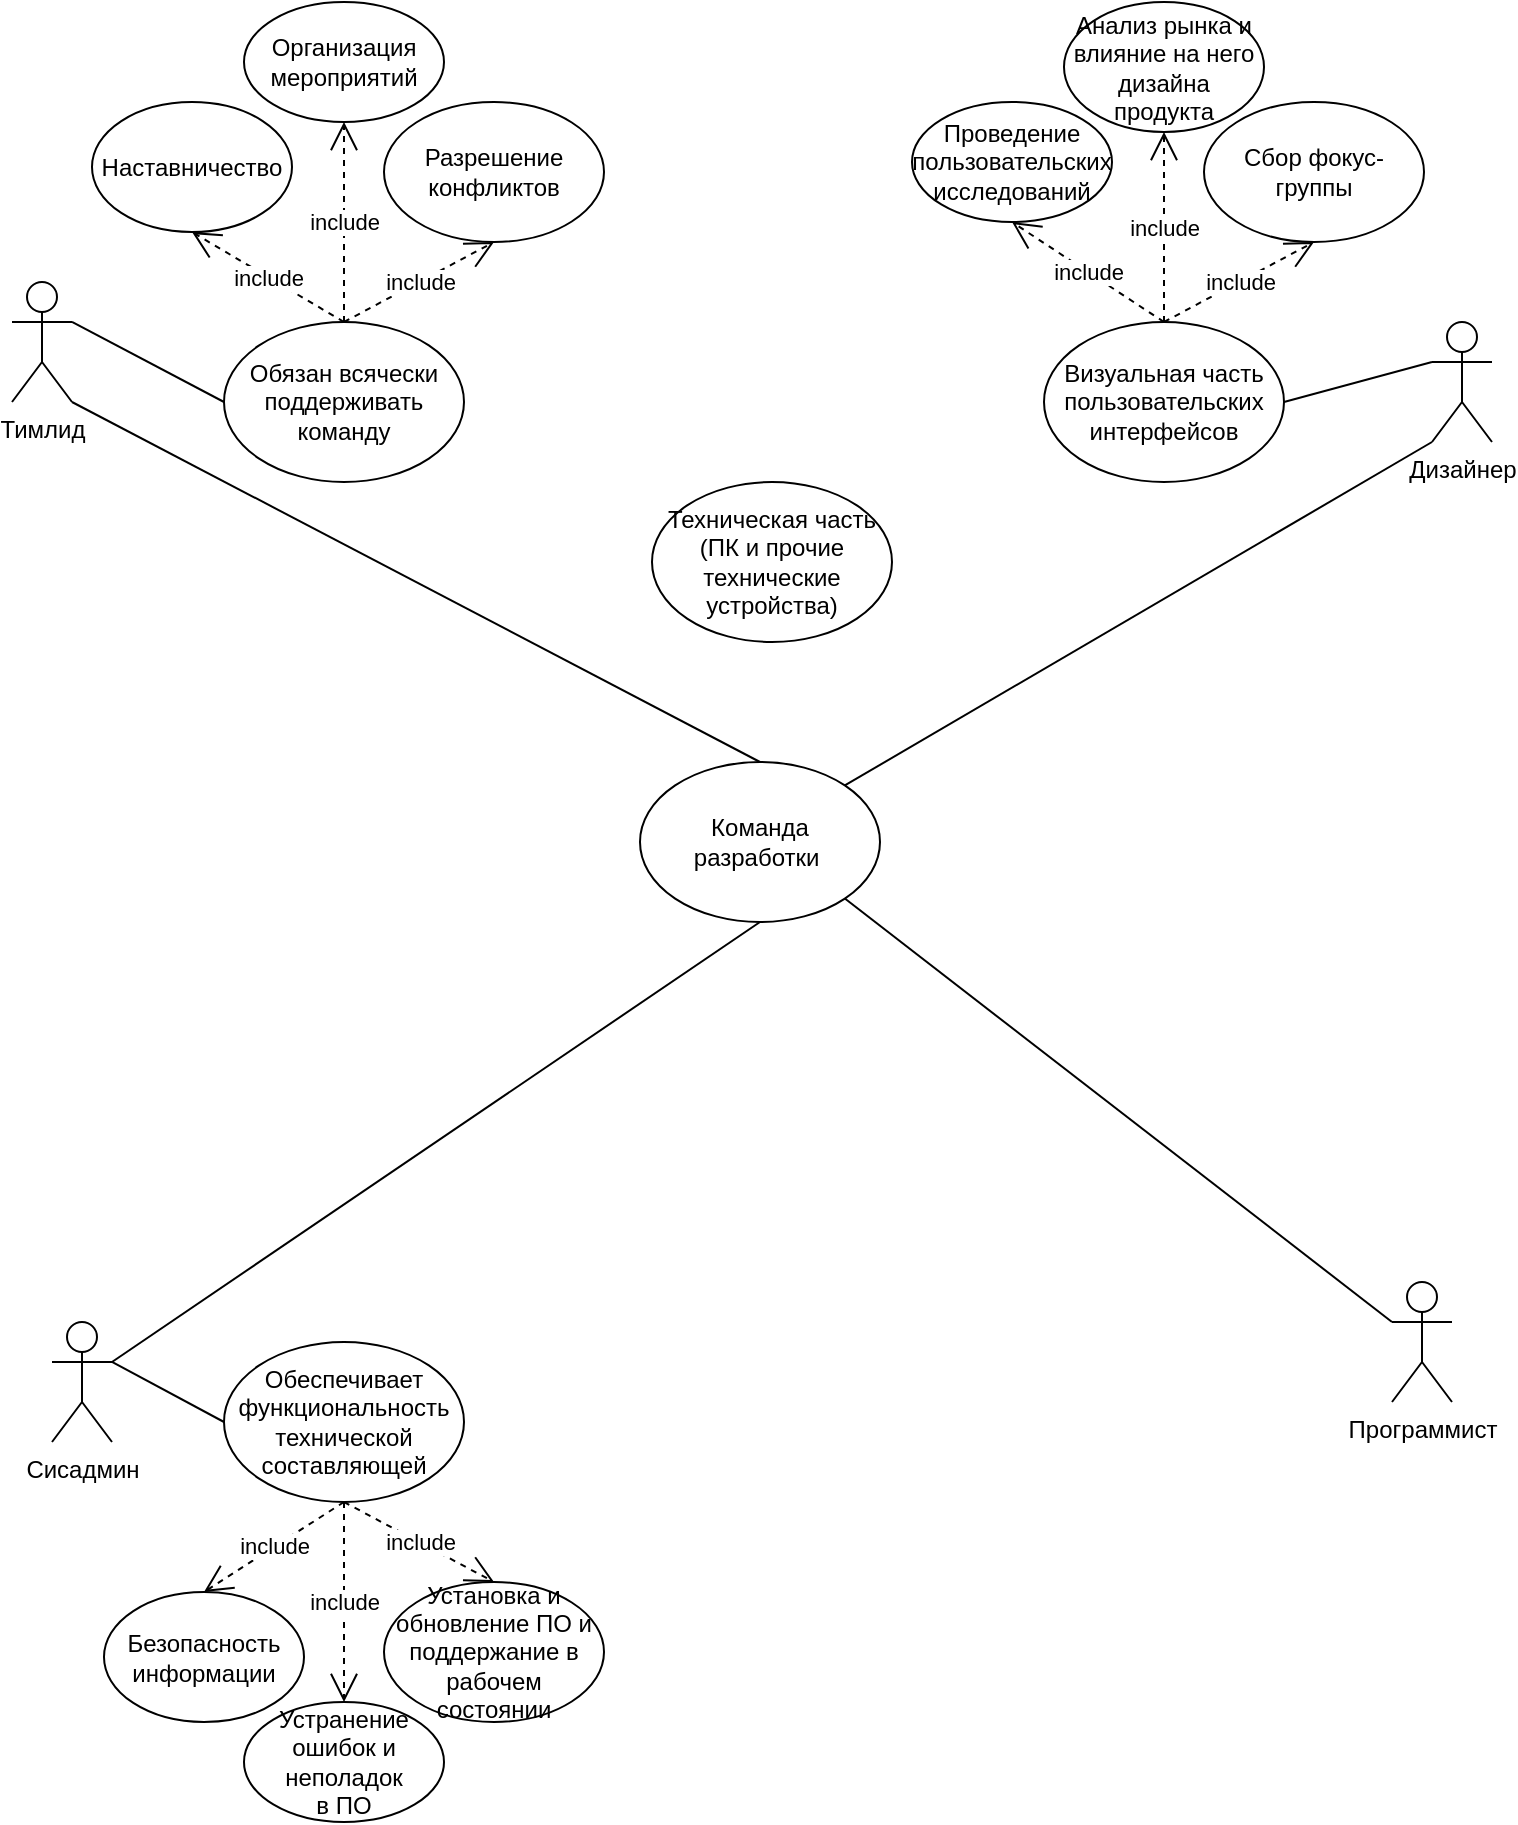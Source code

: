 <mxfile version="13.9.9" type="device"><diagram id="iwpt9NsGl_gN5Ko_nAZS" name="Страница 1"><mxGraphModel dx="1086" dy="636" grid="1" gridSize="10" guides="1" tooltips="1" connect="1" arrows="1" fold="1" page="1" pageScale="1" pageWidth="827" pageHeight="1169" math="0" shadow="0"><root><mxCell id="0"/><mxCell id="1" parent="0"/><mxCell id="MDGNC2rALRX8bBp4f5eT-30" style="rounded=0;orthogonalLoop=1;jettySize=auto;html=1;exitX=0;exitY=0.333;exitDx=0;exitDy=0;exitPerimeter=0;entryX=1;entryY=0.5;entryDx=0;entryDy=0;startArrow=none;startFill=0;endArrow=none;endFill=0;" edge="1" parent="1" source="MDGNC2rALRX8bBp4f5eT-3" target="MDGNC2rALRX8bBp4f5eT-22"><mxGeometry relative="1" as="geometry"/></mxCell><mxCell id="MDGNC2rALRX8bBp4f5eT-38" style="edgeStyle=none;rounded=0;orthogonalLoop=1;jettySize=auto;html=1;exitX=1;exitY=0.333;exitDx=0;exitDy=0;exitPerimeter=0;entryX=0;entryY=0.5;entryDx=0;entryDy=0;startArrow=none;startFill=0;endArrow=none;endFill=0;" edge="1" parent="1" source="MDGNC2rALRX8bBp4f5eT-1" target="MDGNC2rALRX8bBp4f5eT-31"><mxGeometry relative="1" as="geometry"/></mxCell><mxCell id="MDGNC2rALRX8bBp4f5eT-42" style="edgeStyle=none;rounded=0;orthogonalLoop=1;jettySize=auto;html=1;exitX=1;exitY=1;exitDx=0;exitDy=0;exitPerimeter=0;entryX=0.5;entryY=0;entryDx=0;entryDy=0;startArrow=none;startFill=0;endArrow=none;endFill=0;" edge="1" parent="1" source="MDGNC2rALRX8bBp4f5eT-1" target="MDGNC2rALRX8bBp4f5eT-40"><mxGeometry relative="1" as="geometry"/></mxCell><mxCell id="MDGNC2rALRX8bBp4f5eT-1" value="Тимлид" style="shape=umlActor;verticalLabelPosition=bottom;verticalAlign=top;html=1;outlineConnect=0;" vertex="1" parent="1"><mxGeometry x="40" y="140" width="30" height="60" as="geometry"/></mxCell><mxCell id="MDGNC2rALRX8bBp4f5eT-44" style="edgeStyle=none;rounded=0;orthogonalLoop=1;jettySize=auto;html=1;exitX=1;exitY=0.333;exitDx=0;exitDy=0;exitPerimeter=0;entryX=0.5;entryY=1;entryDx=0;entryDy=0;startArrow=none;startFill=0;endArrow=none;endFill=0;" edge="1" parent="1" source="MDGNC2rALRX8bBp4f5eT-2" target="MDGNC2rALRX8bBp4f5eT-40"><mxGeometry relative="1" as="geometry"/></mxCell><mxCell id="MDGNC2rALRX8bBp4f5eT-2" value="Сисадмин" style="shape=umlActor;verticalLabelPosition=bottom;verticalAlign=top;html=1;outlineConnect=0;" vertex="1" parent="1"><mxGeometry x="60" y="660" width="30" height="60" as="geometry"/></mxCell><mxCell id="MDGNC2rALRX8bBp4f5eT-41" style="edgeStyle=none;rounded=0;orthogonalLoop=1;jettySize=auto;html=1;exitX=0;exitY=1;exitDx=0;exitDy=0;exitPerimeter=0;entryX=1;entryY=0;entryDx=0;entryDy=0;startArrow=none;startFill=0;endArrow=none;endFill=0;" edge="1" parent="1" source="MDGNC2rALRX8bBp4f5eT-3" target="MDGNC2rALRX8bBp4f5eT-40"><mxGeometry relative="1" as="geometry"/></mxCell><mxCell id="MDGNC2rALRX8bBp4f5eT-3" value="Дизайнер" style="shape=umlActor;verticalLabelPosition=bottom;verticalAlign=top;html=1;outlineConnect=0;" vertex="1" parent="1"><mxGeometry x="750" y="160" width="30" height="60" as="geometry"/></mxCell><mxCell id="MDGNC2rALRX8bBp4f5eT-43" style="edgeStyle=none;rounded=0;orthogonalLoop=1;jettySize=auto;html=1;exitX=0;exitY=0.333;exitDx=0;exitDy=0;exitPerimeter=0;entryX=1;entryY=1;entryDx=0;entryDy=0;startArrow=none;startFill=0;endArrow=none;endFill=0;" edge="1" parent="1" source="MDGNC2rALRX8bBp4f5eT-4" target="MDGNC2rALRX8bBp4f5eT-40"><mxGeometry relative="1" as="geometry"/></mxCell><mxCell id="MDGNC2rALRX8bBp4f5eT-4" value="Программист" style="shape=umlActor;verticalLabelPosition=bottom;verticalAlign=top;html=1;outlineConnect=0;" vertex="1" parent="1"><mxGeometry x="730" y="640" width="30" height="60" as="geometry"/></mxCell><mxCell id="MDGNC2rALRX8bBp4f5eT-8" value="Обеспечивает функциональность технической составляющей" style="ellipse;whiteSpace=wrap;html=1;" vertex="1" parent="1"><mxGeometry x="146" y="670" width="120" height="80" as="geometry"/></mxCell><mxCell id="MDGNC2rALRX8bBp4f5eT-9" value="Безопасность информации" style="ellipse;whiteSpace=wrap;html=1;" vertex="1" parent="1"><mxGeometry x="86" y="795" width="100" height="65" as="geometry"/></mxCell><mxCell id="MDGNC2rALRX8bBp4f5eT-10" value="Установка и обновление ПО и поддержание в рабочем состоянии" style="ellipse;whiteSpace=wrap;html=1;" vertex="1" parent="1"><mxGeometry x="226" y="790" width="110" height="70" as="geometry"/></mxCell><mxCell id="MDGNC2rALRX8bBp4f5eT-11" value="Устранение ошибок и неполадок &lt;br&gt;в ПО" style="ellipse;whiteSpace=wrap;html=1;" vertex="1" parent="1"><mxGeometry x="156" y="850" width="100" height="60" as="geometry"/></mxCell><mxCell id="MDGNC2rALRX8bBp4f5eT-18" value="include" style="endArrow=open;endSize=12;dashed=1;html=1;entryX=0.5;entryY=0;entryDx=0;entryDy=0;exitX=0.5;exitY=1;exitDx=0;exitDy=0;" edge="1" parent="1" source="MDGNC2rALRX8bBp4f5eT-8" target="MDGNC2rALRX8bBp4f5eT-9"><mxGeometry width="160" relative="1" as="geometry"><mxPoint x="236" y="700" as="sourcePoint"/><mxPoint x="396" y="700" as="targetPoint"/></mxGeometry></mxCell><mxCell id="MDGNC2rALRX8bBp4f5eT-19" value="include" style="endArrow=open;endSize=12;dashed=1;html=1;entryX=0.5;entryY=0;entryDx=0;entryDy=0;exitX=0.5;exitY=1;exitDx=0;exitDy=0;" edge="1" parent="1" source="MDGNC2rALRX8bBp4f5eT-8" target="MDGNC2rALRX8bBp4f5eT-11"><mxGeometry width="160" relative="1" as="geometry"><mxPoint x="216" y="760" as="sourcePoint"/><mxPoint x="146" y="805" as="targetPoint"/></mxGeometry></mxCell><mxCell id="MDGNC2rALRX8bBp4f5eT-20" value="include" style="endArrow=open;endSize=12;dashed=1;html=1;entryX=0.5;entryY=0;entryDx=0;entryDy=0;exitX=0.5;exitY=1;exitDx=0;exitDy=0;" edge="1" parent="1" source="MDGNC2rALRX8bBp4f5eT-8" target="MDGNC2rALRX8bBp4f5eT-10"><mxGeometry width="160" relative="1" as="geometry"><mxPoint x="216" y="760" as="sourcePoint"/><mxPoint x="216" y="860" as="targetPoint"/></mxGeometry></mxCell><mxCell id="MDGNC2rALRX8bBp4f5eT-21" value="" style="endArrow=none;html=1;exitX=1;exitY=0.333;exitDx=0;exitDy=0;exitPerimeter=0;entryX=0;entryY=0.5;entryDx=0;entryDy=0;" edge="1" parent="1" source="MDGNC2rALRX8bBp4f5eT-2" target="MDGNC2rALRX8bBp4f5eT-8"><mxGeometry width="50" height="50" relative="1" as="geometry"><mxPoint x="200" y="410" as="sourcePoint"/><mxPoint x="250" y="360" as="targetPoint"/></mxGeometry></mxCell><mxCell id="MDGNC2rALRX8bBp4f5eT-22" value="Визуальная часть пользовательских интерфейсов" style="ellipse;whiteSpace=wrap;html=1;" vertex="1" parent="1"><mxGeometry x="556" y="160" width="120" height="80" as="geometry"/></mxCell><mxCell id="MDGNC2rALRX8bBp4f5eT-23" value="Анализ рынка и влияние на него дизайна продукта" style="ellipse;whiteSpace=wrap;html=1;" vertex="1" parent="1"><mxGeometry x="566" width="100" height="65" as="geometry"/></mxCell><mxCell id="MDGNC2rALRX8bBp4f5eT-24" value="Сбор фокус-группы" style="ellipse;whiteSpace=wrap;html=1;" vertex="1" parent="1"><mxGeometry x="636" y="50" width="110" height="70" as="geometry"/></mxCell><mxCell id="MDGNC2rALRX8bBp4f5eT-25" value="Проведение пользовательских исследований" style="ellipse;whiteSpace=wrap;html=1;" vertex="1" parent="1"><mxGeometry x="490" y="50" width="100" height="60" as="geometry"/></mxCell><mxCell id="MDGNC2rALRX8bBp4f5eT-26" value="include" style="endArrow=open;endSize=12;dashed=1;html=1;entryX=0.5;entryY=1;entryDx=0;entryDy=0;exitX=0.5;exitY=0;exitDx=0;exitDy=0;" edge="1" source="MDGNC2rALRX8bBp4f5eT-22" target="MDGNC2rALRX8bBp4f5eT-23" parent="1"><mxGeometry width="160" relative="1" as="geometry"><mxPoint x="646" y="230" as="sourcePoint"/><mxPoint x="806" y="230" as="targetPoint"/></mxGeometry></mxCell><mxCell id="MDGNC2rALRX8bBp4f5eT-27" value="include" style="endArrow=open;endSize=12;dashed=1;html=1;entryX=0.5;entryY=1;entryDx=0;entryDy=0;exitX=0.5;exitY=0;exitDx=0;exitDy=0;" edge="1" source="MDGNC2rALRX8bBp4f5eT-22" target="MDGNC2rALRX8bBp4f5eT-25" parent="1"><mxGeometry width="160" relative="1" as="geometry"><mxPoint x="616" y="160" as="sourcePoint"/><mxPoint x="616" y="180" as="targetPoint"/><mxPoint as="offset"/></mxGeometry></mxCell><mxCell id="MDGNC2rALRX8bBp4f5eT-28" value="include" style="endArrow=open;endSize=12;dashed=1;html=1;entryX=0.5;entryY=1;entryDx=0;entryDy=0;exitX=0.5;exitY=0;exitDx=0;exitDy=0;" edge="1" source="MDGNC2rALRX8bBp4f5eT-22" target="MDGNC2rALRX8bBp4f5eT-24" parent="1"><mxGeometry width="160" relative="1" as="geometry"><mxPoint x="626" y="290" as="sourcePoint"/><mxPoint x="626" y="390" as="targetPoint"/></mxGeometry></mxCell><mxCell id="MDGNC2rALRX8bBp4f5eT-31" value="Обязан всячески поддерживать команду" style="ellipse;whiteSpace=wrap;html=1;" vertex="1" parent="1"><mxGeometry x="146" y="160" width="120" height="80" as="geometry"/></mxCell><mxCell id="MDGNC2rALRX8bBp4f5eT-32" value="Наставничество" style="ellipse;whiteSpace=wrap;html=1;" vertex="1" parent="1"><mxGeometry x="80" y="50" width="100" height="65" as="geometry"/></mxCell><mxCell id="MDGNC2rALRX8bBp4f5eT-33" value="Разрешение конфликтов" style="ellipse;whiteSpace=wrap;html=1;" vertex="1" parent="1"><mxGeometry x="226" y="50" width="110" height="70" as="geometry"/></mxCell><mxCell id="MDGNC2rALRX8bBp4f5eT-34" value="Организация мероприятий" style="ellipse;whiteSpace=wrap;html=1;" vertex="1" parent="1"><mxGeometry x="156" width="100" height="60" as="geometry"/></mxCell><mxCell id="MDGNC2rALRX8bBp4f5eT-35" value="include" style="endArrow=open;endSize=12;dashed=1;html=1;entryX=0.5;entryY=1;entryDx=0;entryDy=0;exitX=0.5;exitY=0;exitDx=0;exitDy=0;" edge="1" source="MDGNC2rALRX8bBp4f5eT-31" target="MDGNC2rALRX8bBp4f5eT-32" parent="1"><mxGeometry width="160" relative="1" as="geometry"><mxPoint x="236" y="230" as="sourcePoint"/><mxPoint x="396" y="230" as="targetPoint"/></mxGeometry></mxCell><mxCell id="MDGNC2rALRX8bBp4f5eT-36" value="include" style="endArrow=open;endSize=12;dashed=1;html=1;entryX=0.5;entryY=1;entryDx=0;entryDy=0;exitX=0.5;exitY=0;exitDx=0;exitDy=0;" edge="1" source="MDGNC2rALRX8bBp4f5eT-31" target="MDGNC2rALRX8bBp4f5eT-34" parent="1"><mxGeometry width="160" relative="1" as="geometry"><mxPoint x="206" y="160" as="sourcePoint"/><mxPoint x="206" y="180" as="targetPoint"/><mxPoint as="offset"/></mxGeometry></mxCell><mxCell id="MDGNC2rALRX8bBp4f5eT-37" value="include" style="endArrow=open;endSize=12;dashed=1;html=1;entryX=0.5;entryY=1;entryDx=0;entryDy=0;exitX=0.5;exitY=0;exitDx=0;exitDy=0;" edge="1" source="MDGNC2rALRX8bBp4f5eT-31" target="MDGNC2rALRX8bBp4f5eT-33" parent="1"><mxGeometry width="160" relative="1" as="geometry"><mxPoint x="216" y="290" as="sourcePoint"/><mxPoint x="216" y="390" as="targetPoint"/></mxGeometry></mxCell><mxCell id="MDGNC2rALRX8bBp4f5eT-39" value="Техническая часть&lt;br&gt;(ПК и прочие технические устройства)" style="ellipse;whiteSpace=wrap;html=1;" vertex="1" parent="1"><mxGeometry x="360" y="240" width="120" height="80" as="geometry"/></mxCell><mxCell id="MDGNC2rALRX8bBp4f5eT-40" value="Команда разработки&amp;nbsp;" style="ellipse;whiteSpace=wrap;html=1;" vertex="1" parent="1"><mxGeometry x="354" y="380" width="120" height="80" as="geometry"/></mxCell></root></mxGraphModel></diagram></mxfile>